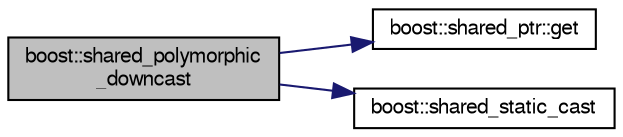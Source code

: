 digraph "boost::shared_polymorphic_downcast"
{
  bgcolor="transparent";
  edge [fontname="FreeSans",fontsize="10",labelfontname="FreeSans",labelfontsize="10"];
  node [fontname="FreeSans",fontsize="10",shape=record];
  rankdir="LR";
  Node1 [label="boost::shared_polymorphic\l_downcast",height=0.2,width=0.4,color="black", fillcolor="grey75", style="filled" fontcolor="black"];
  Node1 -> Node2 [color="midnightblue",fontsize="10",style="solid",fontname="FreeSans"];
  Node2 [label="boost::shared_ptr::get",height=0.2,width=0.4,color="black",URL="$da/d18/classboost_1_1shared__ptr.html#abd63b8767a5b5501e0d9bcac983c9859"];
  Node1 -> Node3 [color="midnightblue",fontsize="10",style="solid",fontname="FreeSans"];
  Node3 [label="boost::shared_static_cast",height=0.2,width=0.4,color="black",URL="$d4/da9/namespaceboost.html#a241550106141c8ac116ae8968b8bb25f"];
}
